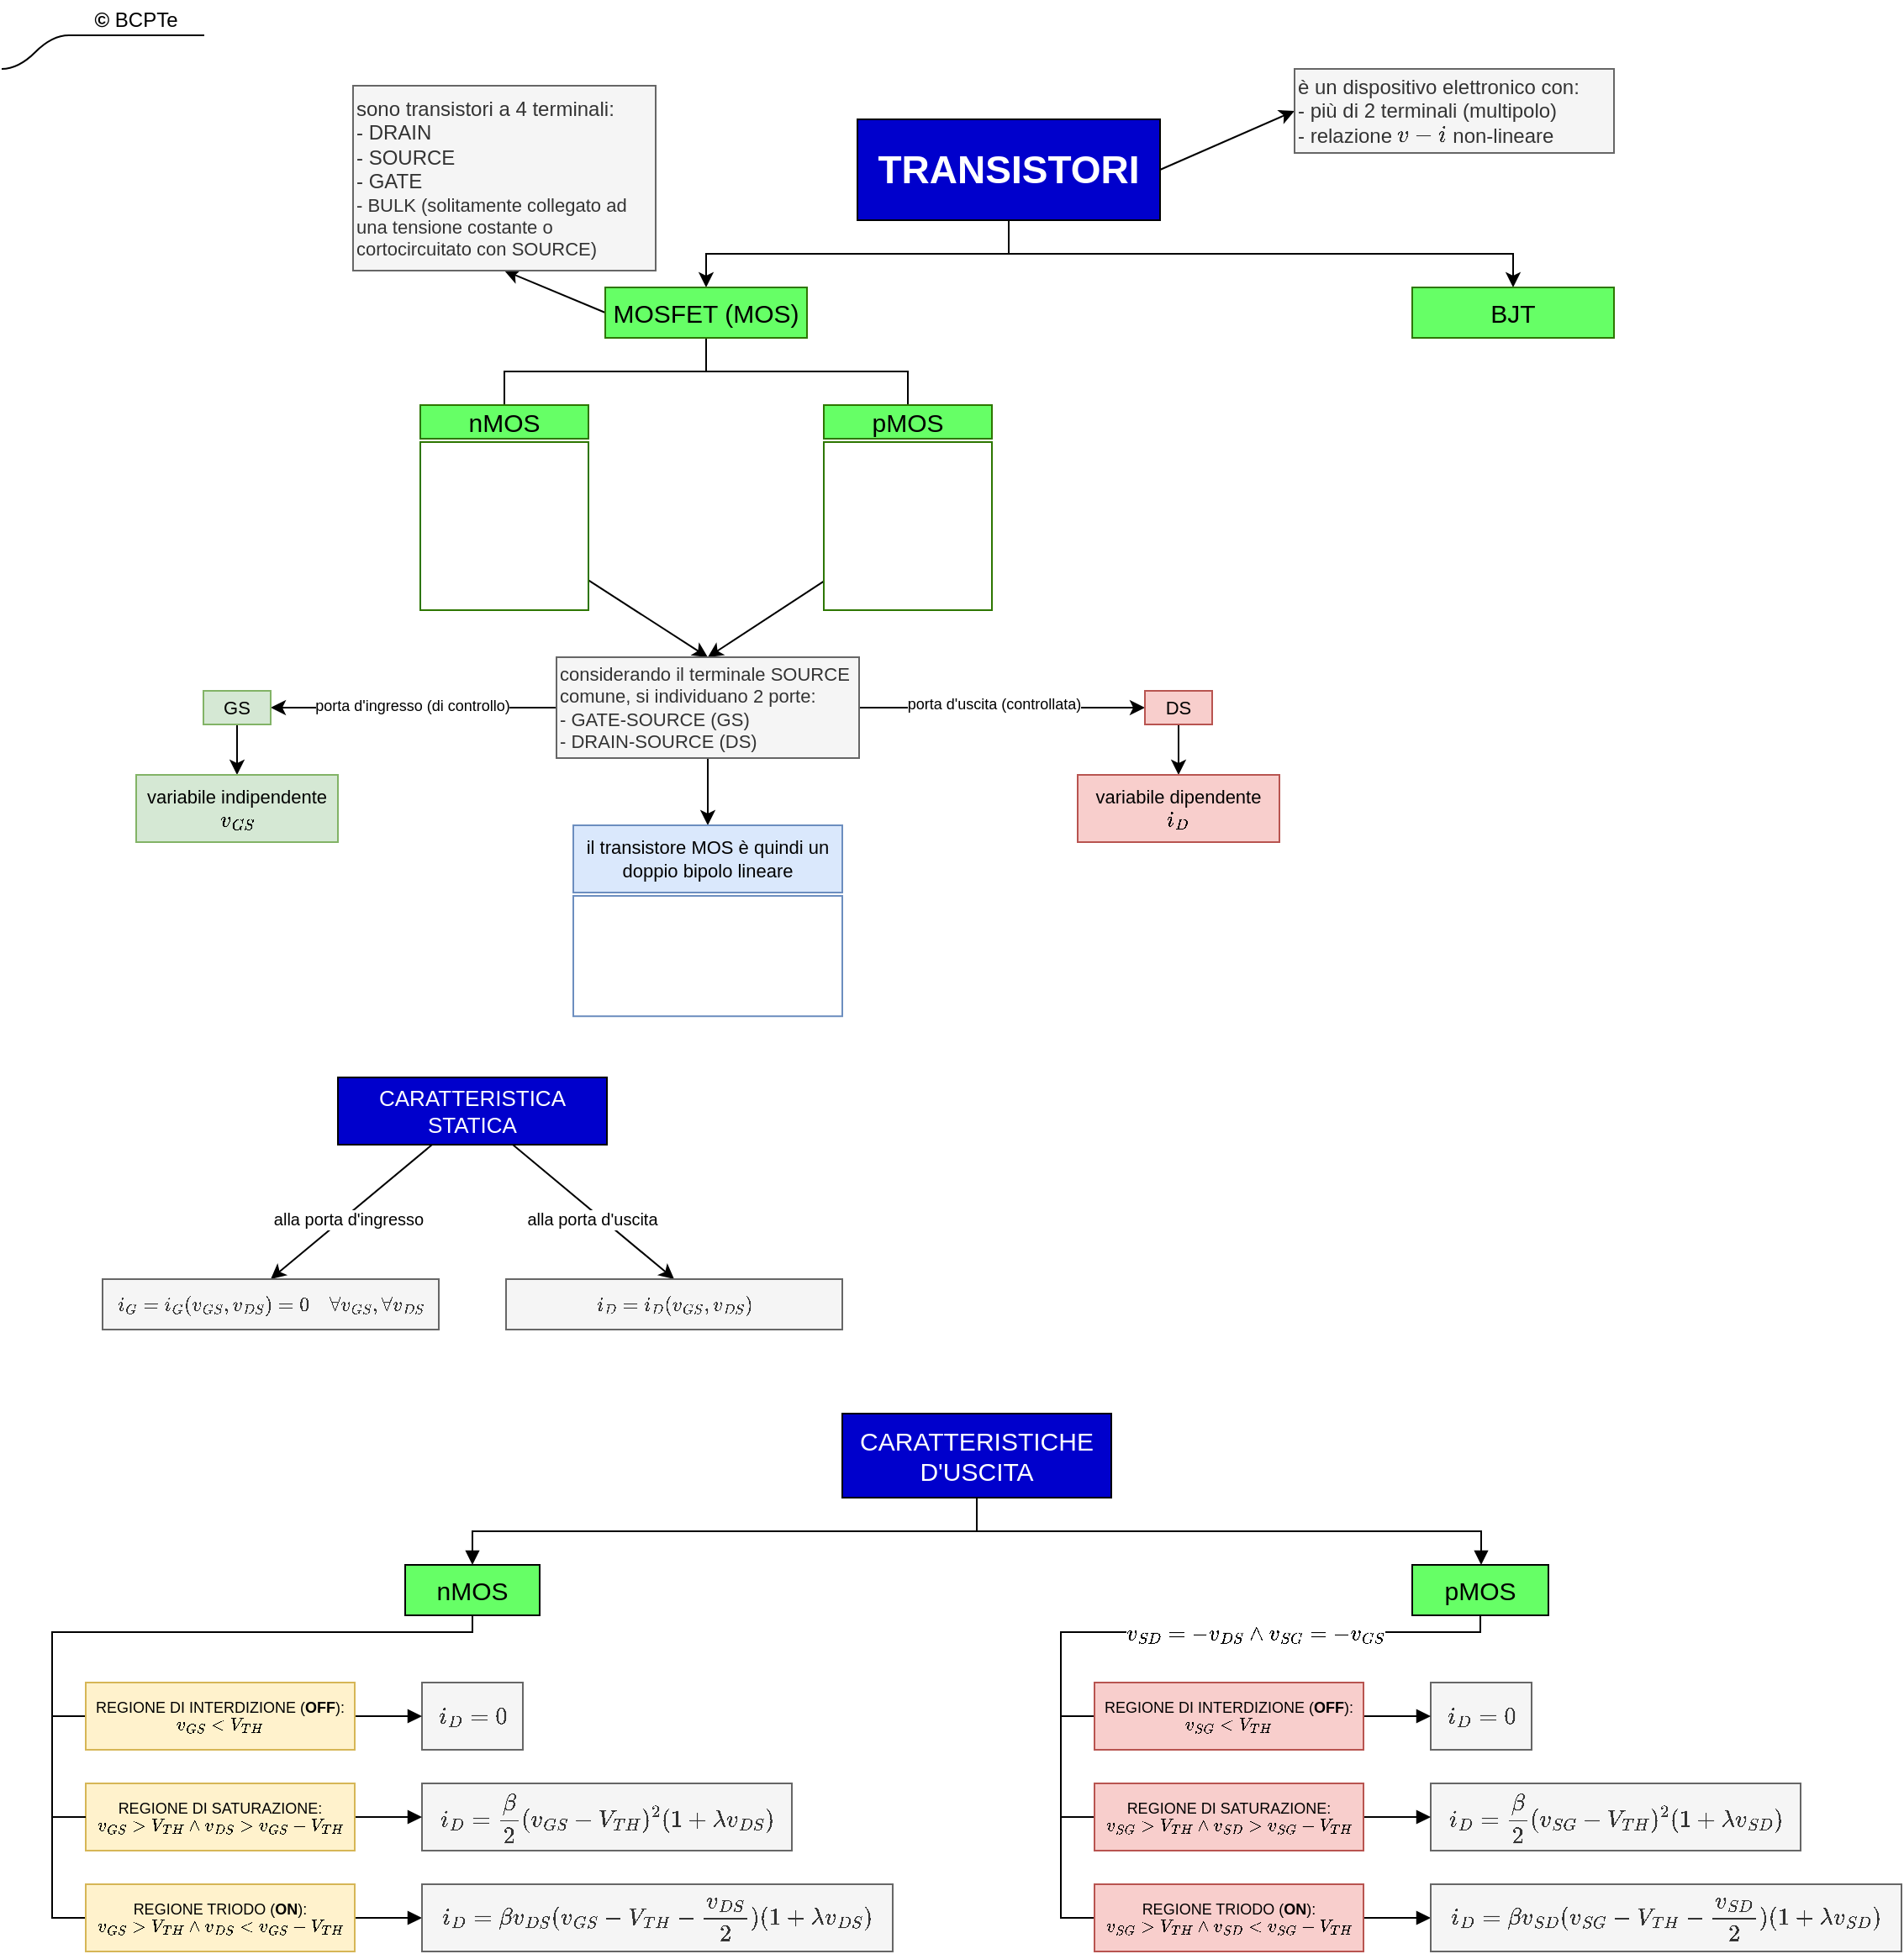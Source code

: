 <mxfile version="19.0.0" type="github">
  <diagram id="slHnJ4RoC0adQhZjdGyo" name="Pagina-1">
    <mxGraphModel dx="2816" dy="1612" grid="1" gridSize="10" guides="1" tooltips="1" connect="1" arrows="1" fold="1" page="1" pageScale="1" pageWidth="1169" pageHeight="827" math="1" shadow="0">
      <root>
        <mxCell id="0" />
        <mxCell id="1" parent="0" />
        <mxCell id="GKCKslpy26udIbWONHnp-8" style="rounded=0;orthogonalLoop=1;jettySize=auto;html=1;entryX=0;entryY=0.5;entryDx=0;entryDy=0;fontSize=23;fontColor=#FFFFFF;exitX=1;exitY=0.5;exitDx=0;exitDy=0;" parent="1" source="GKCKslpy26udIbWONHnp-1" target="GKCKslpy26udIbWONHnp-6" edge="1">
          <mxGeometry relative="1" as="geometry" />
        </mxCell>
        <mxCell id="GKCKslpy26udIbWONHnp-12" style="edgeStyle=orthogonalEdgeStyle;rounded=0;orthogonalLoop=1;jettySize=auto;html=1;entryX=0.5;entryY=0;entryDx=0;entryDy=0;fontSize=15;fontColor=#000000;" parent="1" source="GKCKslpy26udIbWONHnp-1" target="GKCKslpy26udIbWONHnp-9" edge="1">
          <mxGeometry relative="1" as="geometry">
            <Array as="points">
              <mxPoint x="599" y="150" />
              <mxPoint x="419" y="150" />
            </Array>
          </mxGeometry>
        </mxCell>
        <mxCell id="GKCKslpy26udIbWONHnp-13" style="edgeStyle=orthogonalEdgeStyle;rounded=0;orthogonalLoop=1;jettySize=auto;html=1;entryX=0.5;entryY=0;entryDx=0;entryDy=0;fontSize=15;fontColor=#000000;" parent="1" source="GKCKslpy26udIbWONHnp-1" target="GKCKslpy26udIbWONHnp-10" edge="1">
          <mxGeometry relative="1" as="geometry">
            <Array as="points">
              <mxPoint x="599" y="150" />
              <mxPoint x="899" y="150" />
            </Array>
          </mxGeometry>
        </mxCell>
        <mxCell id="GKCKslpy26udIbWONHnp-1" value="&lt;b&gt;TRANSISTORI&lt;/b&gt;" style="whiteSpace=wrap;html=1;fontSize=23;fillColor=#0000CC;fontColor=#FFFFFF;" parent="1" vertex="1">
          <mxGeometry x="509" y="70" width="180" height="60" as="geometry" />
        </mxCell>
        <mxCell id="GKCKslpy26udIbWONHnp-4" value="&lt;b&gt;&lt;span class=&quot;mw-redirect&quot;&gt;©&lt;/span&gt;&lt;/b&gt; BCPTe" style="whiteSpace=wrap;html=1;shape=partialRectangle;top=0;left=0;bottom=1;right=0;points=[[0,1],[1,1]];fillColor=none;align=center;verticalAlign=bottom;routingCenterY=0.5;snapToPoint=1;recursiveResize=0;autosize=1;treeFolding=1;treeMoving=1;newEdgeStyle={&quot;edgeStyle&quot;:&quot;entityRelationEdgeStyle&quot;,&quot;startArrow&quot;:&quot;none&quot;,&quot;endArrow&quot;:&quot;none&quot;,&quot;segment&quot;:10,&quot;curved&quot;:1};" parent="1" vertex="1">
          <mxGeometry x="40" width="80" height="20" as="geometry" />
        </mxCell>
        <mxCell id="GKCKslpy26udIbWONHnp-5" value="" style="edgeStyle=entityRelationEdgeStyle;startArrow=none;endArrow=none;segment=10;curved=1;rounded=0;" parent="1" target="GKCKslpy26udIbWONHnp-4" edge="1">
          <mxGeometry relative="1" as="geometry">
            <mxPoint y="40" as="sourcePoint" />
          </mxGeometry>
        </mxCell>
        <mxCell id="GKCKslpy26udIbWONHnp-6" value="&lt;div style=&quot;&quot; align=&quot;left&quot;&gt;&lt;font style=&quot;font-size: 12px;&quot;&gt;è un dispositivo elettronico con:&lt;br&gt;&lt;/font&gt;&lt;/div&gt;&lt;font style=&quot;font-size: 12px;&quot;&gt;- più di 2 terminali (multipolo)&lt;br&gt;- relazione \(v-i\) non-lineare&lt;/font&gt;" style="whiteSpace=wrap;html=1;strokeColor=#666666;fillColor=#f5f5f5;align=left;fontColor=#333333;" parent="1" vertex="1">
          <mxGeometry x="769" y="40" width="190" height="50" as="geometry" />
        </mxCell>
        <mxCell id="GKCKslpy26udIbWONHnp-16" style="edgeStyle=orthogonalEdgeStyle;rounded=0;orthogonalLoop=1;jettySize=auto;html=1;entryX=0.5;entryY=0;entryDx=0;entryDy=0;fontSize=15;fontColor=#000000;endArrow=none;endFill=0;" parent="1" source="GKCKslpy26udIbWONHnp-9" target="GKCKslpy26udIbWONHnp-14" edge="1">
          <mxGeometry relative="1" as="geometry">
            <Array as="points">
              <mxPoint x="419" y="220" />
              <mxPoint x="299" y="220" />
            </Array>
          </mxGeometry>
        </mxCell>
        <mxCell id="GKCKslpy26udIbWONHnp-17" style="edgeStyle=orthogonalEdgeStyle;rounded=0;orthogonalLoop=1;jettySize=auto;html=1;entryX=0.5;entryY=0;entryDx=0;entryDy=0;fontSize=15;fontColor=#000000;endArrow=none;endFill=0;" parent="1" source="GKCKslpy26udIbWONHnp-9" target="GKCKslpy26udIbWONHnp-15" edge="1">
          <mxGeometry relative="1" as="geometry">
            <Array as="points">
              <mxPoint x="419" y="220" />
              <mxPoint x="539" y="220" />
            </Array>
          </mxGeometry>
        </mxCell>
        <mxCell id="Byet9GKhUcZKY6ZSXrdh-2" style="rounded=0;orthogonalLoop=1;jettySize=auto;html=1;entryX=0.5;entryY=1;entryDx=0;entryDy=0;exitX=0;exitY=0.5;exitDx=0;exitDy=0;" parent="1" source="GKCKslpy26udIbWONHnp-9" target="Byet9GKhUcZKY6ZSXrdh-1" edge="1">
          <mxGeometry relative="1" as="geometry" />
        </mxCell>
        <mxCell id="GKCKslpy26udIbWONHnp-9" value="&lt;font style=&quot;font-size: 15px;&quot;&gt;MOSFET (MOS)&lt;br style=&quot;font-size: 15px;&quot;&gt;&lt;/font&gt;" style="whiteSpace=wrap;html=1;fontSize=15;fontColor=#000000;fillColor=#66FF66;strokeColor=#2D7600;verticalAlign=middle;align=center;" parent="1" vertex="1">
          <mxGeometry x="359" y="170" width="120" height="30" as="geometry" />
        </mxCell>
        <mxCell id="GKCKslpy26udIbWONHnp-10" value="BJT" style="whiteSpace=wrap;html=1;fontSize=15;fontColor=#000000;fillColor=#66FF66;strokeColor=#2D7600;" parent="1" vertex="1">
          <mxGeometry x="839" y="170" width="120" height="30" as="geometry" />
        </mxCell>
        <mxCell id="GKCKslpy26udIbWONHnp-14" value="nMOS" style="whiteSpace=wrap;html=1;fontSize=15;fontColor=#000000;strokeColor=#2D7600;fillColor=#66FF66;" parent="1" vertex="1">
          <mxGeometry x="249" y="240" width="100" height="20" as="geometry" />
        </mxCell>
        <mxCell id="GKCKslpy26udIbWONHnp-15" value="&lt;div&gt;pMOS&lt;/div&gt;" style="whiteSpace=wrap;html=1;fontSize=15;fontColor=#000000;strokeColor=#2D7600;fillColor=#66FF66;" parent="1" vertex="1">
          <mxGeometry x="489" y="240" width="100" height="20" as="geometry" />
        </mxCell>
        <mxCell id="Byet9GKhUcZKY6ZSXrdh-12" style="edgeStyle=none;rounded=0;orthogonalLoop=1;jettySize=auto;html=1;fontSize=11;entryX=0.5;entryY=0;entryDx=0;entryDy=0;" parent="1" source="xVxi0OHTIi938xalqr-v-1" target="Byet9GKhUcZKY6ZSXrdh-6" edge="1">
          <mxGeometry relative="1" as="geometry">
            <mxPoint x="420" y="430" as="targetPoint" />
          </mxGeometry>
        </mxCell>
        <mxCell id="xVxi0OHTIi938xalqr-v-1" value="" style="shape=image;verticalLabelPosition=bottom;labelBackgroundColor=default;verticalAlign=middle;aspect=fixed;imageAspect=0;image=https://raw.githubusercontent.com/BCPTe/SETM/main/images/05/pmos_simbolo.png;imageBorder=#2D7600;perimeterSpacing=0;" parent="1" vertex="1">
          <mxGeometry x="489" y="262" width="100" height="100" as="geometry" />
        </mxCell>
        <mxCell id="Byet9GKhUcZKY6ZSXrdh-11" style="edgeStyle=none;rounded=0;orthogonalLoop=1;jettySize=auto;html=1;entryX=0.5;entryY=0;entryDx=0;entryDy=0;fontSize=11;" parent="1" source="DFONRw64RP-OTkSRBfMr-1" target="Byet9GKhUcZKY6ZSXrdh-6" edge="1">
          <mxGeometry relative="1" as="geometry" />
        </mxCell>
        <mxCell id="DFONRw64RP-OTkSRBfMr-1" value="" style="shape=image;verticalLabelPosition=bottom;labelBackgroundColor=default;verticalAlign=top;aspect=fixed;imageAspect=0;image=https://raw.githubusercontent.com/BCPTe/SETM/main/images/05/nmos_simbolo.png;imageBorder=#2D7600;" parent="1" vertex="1">
          <mxGeometry x="249" y="262" width="100" height="100" as="geometry" />
        </mxCell>
        <mxCell id="Byet9GKhUcZKY6ZSXrdh-1" value="&lt;div&gt;sono transistori a 4 terminali:&lt;/div&gt;&lt;div&gt;- DRAIN&lt;/div&gt;&lt;div&gt;- SOURCE&lt;/div&gt;&lt;div&gt;- GATE&lt;/div&gt;&lt;div style=&quot;font-size: 11px;&quot;&gt;- BULK &lt;font style=&quot;font-size: 11px;&quot;&gt;(solitamente collegato ad una tensione costante o cortocircuitato con SOURCE)&lt;/font&gt;&lt;br&gt;&lt;/div&gt;" style="whiteSpace=wrap;html=1;align=left;fillColor=#f5f5f5;fontColor=#333333;strokeColor=#666666;" parent="1" vertex="1">
          <mxGeometry x="209" y="50" width="180" height="110" as="geometry" />
        </mxCell>
        <mxCell id="Byet9GKhUcZKY6ZSXrdh-14" value="" style="edgeStyle=none;rounded=0;orthogonalLoop=1;jettySize=auto;html=1;fontSize=11;" parent="1" source="Byet9GKhUcZKY6ZSXrdh-6" target="Byet9GKhUcZKY6ZSXrdh-13" edge="1">
          <mxGeometry relative="1" as="geometry" />
        </mxCell>
        <mxCell id="Byet9GKhUcZKY6ZSXrdh-17" value="" style="edgeStyle=none;rounded=0;orthogonalLoop=1;jettySize=auto;html=1;fontSize=11;" parent="1" source="Byet9GKhUcZKY6ZSXrdh-6" target="Byet9GKhUcZKY6ZSXrdh-16" edge="1">
          <mxGeometry relative="1" as="geometry" />
        </mxCell>
        <mxCell id="Byet9GKhUcZKY6ZSXrdh-18" value="&lt;font style=&quot;font-size: 9px;&quot;&gt;porta d&#39;ingresso (di controllo)&lt;br&gt;&lt;/font&gt;" style="edgeLabel;html=1;align=center;verticalAlign=middle;resizable=0;points=[];fontSize=10;" parent="Byet9GKhUcZKY6ZSXrdh-17" vertex="1" connectable="0">
          <mxGeometry x="0.238" y="-1" relative="1" as="geometry">
            <mxPoint x="19" y="-1" as="offset" />
          </mxGeometry>
        </mxCell>
        <mxCell id="Byet9GKhUcZKY6ZSXrdh-22" value="" style="edgeStyle=none;rounded=0;orthogonalLoop=1;jettySize=auto;html=1;fontSize=9;" parent="1" source="Byet9GKhUcZKY6ZSXrdh-6" target="Byet9GKhUcZKY6ZSXrdh-21" edge="1">
          <mxGeometry relative="1" as="geometry" />
        </mxCell>
        <mxCell id="Byet9GKhUcZKY6ZSXrdh-23" value="porta d&#39;uscita (controllata)" style="edgeLabel;html=1;align=center;verticalAlign=middle;resizable=0;points=[];fontSize=9;" parent="Byet9GKhUcZKY6ZSXrdh-22" vertex="1" connectable="0">
          <mxGeometry x="-0.531" y="-2" relative="1" as="geometry">
            <mxPoint x="40" y="-4" as="offset" />
          </mxGeometry>
        </mxCell>
        <mxCell id="Byet9GKhUcZKY6ZSXrdh-6" value="&lt;div align=&quot;left&quot;&gt;considerando il terminale SOURCE comune, si individuano 2 porte:&lt;/div&gt;&lt;div align=&quot;left&quot;&gt;- GATE-SOURCE (GS)&lt;/div&gt;&lt;div align=&quot;left&quot;&gt;- DRAIN-SOURCE (DS)&lt;br&gt;&lt;/div&gt;" style="whiteSpace=wrap;html=1;fontSize=11;align=left;fillColor=#f5f5f5;fontColor=#333333;strokeColor=#666666;" parent="1" vertex="1">
          <mxGeometry x="330" y="390" width="180" height="60" as="geometry" />
        </mxCell>
        <mxCell id="Byet9GKhUcZKY6ZSXrdh-13" value="&lt;div align=&quot;center&quot;&gt;il transistore MOS è quindi un doppio bipolo lineare&lt;/div&gt;" style="whiteSpace=wrap;html=1;fontSize=11;align=center;fillColor=#dae8fc;strokeColor=#6c8ebf;" parent="1" vertex="1">
          <mxGeometry x="340" y="490" width="160" height="40" as="geometry" />
        </mxCell>
        <mxCell id="Byet9GKhUcZKY6ZSXrdh-15" value="" style="shape=image;verticalLabelPosition=bottom;labelBackgroundColor=default;verticalAlign=top;aspect=fixed;imageAspect=0;image=https://raw.githubusercontent.com/BCPTe/SETM/main/images/05/mos_doppiobipolo.png;imageBorder=#6C8EBF;" parent="1" vertex="1">
          <mxGeometry x="340" y="532" width="160" height="71.6" as="geometry" />
        </mxCell>
        <mxCell id="Byet9GKhUcZKY6ZSXrdh-25" value="" style="edgeStyle=none;rounded=0;orthogonalLoop=1;jettySize=auto;html=1;fontSize=9;" parent="1" source="Byet9GKhUcZKY6ZSXrdh-16" target="Byet9GKhUcZKY6ZSXrdh-24" edge="1">
          <mxGeometry relative="1" as="geometry" />
        </mxCell>
        <mxCell id="Byet9GKhUcZKY6ZSXrdh-16" value="&lt;div align=&quot;center&quot;&gt;GS&lt;/div&gt;" style="whiteSpace=wrap;html=1;fontSize=11;align=center;fillColor=#d5e8d4;strokeColor=#82b366;" parent="1" vertex="1">
          <mxGeometry x="120" y="410" width="40" height="20" as="geometry" />
        </mxCell>
        <mxCell id="Byet9GKhUcZKY6ZSXrdh-27" value="" style="edgeStyle=none;rounded=0;orthogonalLoop=1;jettySize=auto;html=1;fontSize=9;" parent="1" source="Byet9GKhUcZKY6ZSXrdh-21" target="Byet9GKhUcZKY6ZSXrdh-26" edge="1">
          <mxGeometry relative="1" as="geometry" />
        </mxCell>
        <mxCell id="Byet9GKhUcZKY6ZSXrdh-21" value="&lt;div align=&quot;center&quot;&gt;DS&lt;/div&gt;" style="whiteSpace=wrap;html=1;fontSize=11;align=center;fillColor=#f8cecc;strokeColor=#b85450;" parent="1" vertex="1">
          <mxGeometry x="680" y="410" width="40" height="20" as="geometry" />
        </mxCell>
        <mxCell id="Byet9GKhUcZKY6ZSXrdh-24" value="&lt;div&gt;variabile indipendente&lt;/div&gt;&lt;div&gt;\(v_{GS}\)&lt;br&gt;&lt;/div&gt;" style="whiteSpace=wrap;html=1;fontSize=11;fillColor=#d5e8d4;strokeColor=#82b366;" parent="1" vertex="1">
          <mxGeometry x="80" y="460" width="120" height="40" as="geometry" />
        </mxCell>
        <mxCell id="Byet9GKhUcZKY6ZSXrdh-26" value="&lt;div&gt;variabile dipendente&lt;/div&gt;&lt;div&gt;\(i_D\)&lt;br&gt;&lt;/div&gt;" style="whiteSpace=wrap;html=1;fontSize=11;fillColor=#f8cecc;strokeColor=#b85450;" parent="1" vertex="1">
          <mxGeometry x="640" y="460" width="120" height="40" as="geometry" />
        </mxCell>
        <mxCell id="Byet9GKhUcZKY6ZSXrdh-38" style="edgeStyle=none;rounded=0;orthogonalLoop=1;jettySize=auto;html=1;entryX=0.5;entryY=0;entryDx=0;entryDy=0;fontSize=10;" parent="1" source="Byet9GKhUcZKY6ZSXrdh-33" target="Byet9GKhUcZKY6ZSXrdh-36" edge="1">
          <mxGeometry relative="1" as="geometry" />
        </mxCell>
        <mxCell id="Byet9GKhUcZKY6ZSXrdh-39" value="alla porta d&#39;ingresso" style="edgeLabel;html=1;align=center;verticalAlign=middle;resizable=0;points=[];fontSize=10;" parent="Byet9GKhUcZKY6ZSXrdh-38" vertex="1" connectable="0">
          <mxGeometry x="0.23" y="2" relative="1" as="geometry">
            <mxPoint x="8" y="-7" as="offset" />
          </mxGeometry>
        </mxCell>
        <mxCell id="Byet9GKhUcZKY6ZSXrdh-42" style="edgeStyle=none;rounded=0;orthogonalLoop=1;jettySize=auto;html=1;entryX=0.5;entryY=0;entryDx=0;entryDy=0;fontSize=10;" parent="1" source="Byet9GKhUcZKY6ZSXrdh-33" target="Byet9GKhUcZKY6ZSXrdh-37" edge="1">
          <mxGeometry relative="1" as="geometry" />
        </mxCell>
        <mxCell id="Byet9GKhUcZKY6ZSXrdh-43" value="alla porta d&#39;uscita" style="edgeLabel;html=1;align=center;verticalAlign=middle;resizable=0;points=[];fontSize=10;" parent="Byet9GKhUcZKY6ZSXrdh-42" vertex="1" connectable="0">
          <mxGeometry x="-0.073" y="-1" relative="1" as="geometry">
            <mxPoint x="3" y="6" as="offset" />
          </mxGeometry>
        </mxCell>
        <mxCell id="Byet9GKhUcZKY6ZSXrdh-33" value="&lt;div style=&quot;font-size: 13px;&quot;&gt;&lt;font style=&quot;font-size: 13px;&quot;&gt;CARATTERISTICA STATICA&lt;br&gt;&lt;/font&gt;&lt;/div&gt;" style="whiteSpace=wrap;html=1;fontSize=23;fillColor=#0000CC;fontColor=#FFFFFF;" parent="1" vertex="1">
          <mxGeometry x="200" y="640" width="160" height="40" as="geometry" />
        </mxCell>
        <mxCell id="Byet9GKhUcZKY6ZSXrdh-36" value="$$i_G = i_G(v_{GS},v_{DS}) = 0 \quad \forall v_{GS}, \forall v_{DS}$$" style="text;whiteSpace=wrap;html=1;fontSize=10;verticalAlign=middle;align=center;labelBorderColor=none;strokeColor=#666666;strokeWidth=1;fillColor=#f5f5f5;fontColor=#333333;" parent="1" vertex="1">
          <mxGeometry x="60" y="760" width="200" height="30" as="geometry" />
        </mxCell>
        <mxCell id="Byet9GKhUcZKY6ZSXrdh-37" value="$$i_D = i_D(v_{GS},v_{DS})$$" style="text;whiteSpace=wrap;html=1;fontSize=10;verticalAlign=middle;align=center;labelBorderColor=none;strokeColor=#666666;strokeWidth=1;fillColor=#f5f5f5;fontColor=#333333;" parent="1" vertex="1">
          <mxGeometry x="300" y="760" width="200" height="30" as="geometry" />
        </mxCell>
        <mxCell id="X2BhTEOmSYzgq8DDmFFD-45" style="edgeStyle=orthogonalEdgeStyle;rounded=0;orthogonalLoop=1;jettySize=auto;html=1;entryX=0;entryY=0.5;entryDx=0;entryDy=0;fontSize=12;fontColor=#000000;endArrow=none;endFill=0;" edge="1" parent="1" source="X2BhTEOmSYzgq8DDmFFD-2" target="X2BhTEOmSYzgq8DDmFFD-13">
          <mxGeometry relative="1" as="geometry">
            <Array as="points">
              <mxPoint x="280" y="970" />
              <mxPoint x="30" y="970" />
              <mxPoint x="30" y="1140" />
            </Array>
          </mxGeometry>
        </mxCell>
        <mxCell id="X2BhTEOmSYzgq8DDmFFD-52" style="edgeStyle=orthogonalEdgeStyle;rounded=0;orthogonalLoop=1;jettySize=auto;html=1;entryX=0;entryY=0.5;entryDx=0;entryDy=0;fontSize=12;fontColor=#000000;endArrow=none;endFill=0;" edge="1" parent="1" source="X2BhTEOmSYzgq8DDmFFD-2" target="X2BhTEOmSYzgq8DDmFFD-12">
          <mxGeometry relative="1" as="geometry">
            <Array as="points">
              <mxPoint x="280" y="970" />
              <mxPoint x="30" y="970" />
              <mxPoint x="30" y="1020" />
            </Array>
          </mxGeometry>
        </mxCell>
        <mxCell id="X2BhTEOmSYzgq8DDmFFD-2" value="nMOS" style="whiteSpace=wrap;html=1;fontSize=15;fillColor=#66FF66;fontColor=#000000;" vertex="1" parent="1">
          <mxGeometry x="240" y="930" width="80" height="30" as="geometry" />
        </mxCell>
        <mxCell id="X2BhTEOmSYzgq8DDmFFD-3" value="$$i_D = 0$$" style="whiteSpace=wrap;html=1;strokeColor=#666666;fillColor=#f5f5f5;fontColor=#333333;" vertex="1" parent="1">
          <mxGeometry x="250" y="1000" width="60" height="40" as="geometry" />
        </mxCell>
        <mxCell id="X2BhTEOmSYzgq8DDmFFD-5" value="$$i_D = \frac{\beta}{2}(v_{GS}-V_{TH})^2(1+\lambda v_{DS})$$" style="whiteSpace=wrap;html=1;strokeColor=#666666;fillColor=#f5f5f5;fontColor=#333333;" vertex="1" parent="1">
          <mxGeometry x="250" y="1060" width="220" height="40" as="geometry" />
        </mxCell>
        <mxCell id="X2BhTEOmSYzgq8DDmFFD-47" style="edgeStyle=orthogonalEdgeStyle;rounded=0;orthogonalLoop=1;jettySize=auto;html=1;fontSize=12;fontColor=#000000;endArrow=block;endFill=1;entryX=0;entryY=0.5;entryDx=0;entryDy=0;" edge="1" parent="1" source="X2BhTEOmSYzgq8DDmFFD-12" target="X2BhTEOmSYzgq8DDmFFD-3">
          <mxGeometry relative="1" as="geometry">
            <mxPoint x="240" y="1020" as="targetPoint" />
          </mxGeometry>
        </mxCell>
        <mxCell id="X2BhTEOmSYzgq8DDmFFD-12" value="&lt;div style=&quot;font-size: 9px;&quot;&gt;REGIONE DI INTERDIZIONE (&lt;b&gt;OFF&lt;/b&gt;):&lt;/div&gt;&lt;div style=&quot;font-size: 9px;&quot;&gt;\( v_{GS} &amp;lt; V_{TH} \)&lt;br style=&quot;font-size: 9px;&quot;&gt;&lt;/div&gt;" style="whiteSpace=wrap;html=1;fontSize=9;fillColor=#fff2cc;strokeColor=#d6b656;" vertex="1" parent="1">
          <mxGeometry x="50" y="1000" width="160" height="40" as="geometry" />
        </mxCell>
        <mxCell id="X2BhTEOmSYzgq8DDmFFD-49" style="edgeStyle=orthogonalEdgeStyle;rounded=0;orthogonalLoop=1;jettySize=auto;html=1;fontSize=12;fontColor=#000000;endArrow=block;endFill=1;entryX=0;entryY=0.5;entryDx=0;entryDy=0;" edge="1" parent="1" source="X2BhTEOmSYzgq8DDmFFD-13" target="X2BhTEOmSYzgq8DDmFFD-46">
          <mxGeometry relative="1" as="geometry">
            <mxPoint x="240" y="1140" as="targetPoint" />
          </mxGeometry>
        </mxCell>
        <mxCell id="X2BhTEOmSYzgq8DDmFFD-13" value="&lt;div style=&quot;font-size: 9px;&quot;&gt;REGIONE TRIODO (&lt;b&gt;ON&lt;/b&gt;):&lt;/div&gt;&lt;div style=&quot;font-size: 9px;&quot;&gt;\( v_{GS} &amp;gt; V_{TH} \wedge v_{DS} &amp;lt; v_{GS}-V_{TH} \)&lt;br style=&quot;font-size: 9px;&quot;&gt;&lt;/div&gt;" style="whiteSpace=wrap;html=1;fontSize=9;fillColor=#fff2cc;strokeColor=#d6b656;" vertex="1" parent="1">
          <mxGeometry x="50" y="1120" width="160" height="40" as="geometry" />
        </mxCell>
        <mxCell id="X2BhTEOmSYzgq8DDmFFD-48" style="edgeStyle=orthogonalEdgeStyle;rounded=0;orthogonalLoop=1;jettySize=auto;html=1;fontSize=12;fontColor=#000000;endArrow=block;endFill=1;entryX=0;entryY=0.5;entryDx=0;entryDy=0;" edge="1" parent="1" source="X2BhTEOmSYzgq8DDmFFD-14" target="X2BhTEOmSYzgq8DDmFFD-5">
          <mxGeometry relative="1" as="geometry">
            <mxPoint x="240" y="1080" as="targetPoint" />
          </mxGeometry>
        </mxCell>
        <mxCell id="X2BhTEOmSYzgq8DDmFFD-14" value="&lt;div style=&quot;font-size: 9px;&quot;&gt;REGIONE DI SATURAZIONE:&lt;/div&gt;&lt;div style=&quot;font-size: 9px;&quot;&gt;\( v_{GS} &amp;gt; V_{TH} \wedge v_{DS} &amp;gt; v_{GS}-V_{TH} \)&lt;/div&gt;" style="whiteSpace=wrap;html=1;fontSize=9;fillColor=#fff2cc;strokeColor=#d6b656;" vertex="1" parent="1">
          <mxGeometry x="50" y="1060" width="160" height="40" as="geometry" />
        </mxCell>
        <mxCell id="X2BhTEOmSYzgq8DDmFFD-41" style="edgeStyle=orthogonalEdgeStyle;rounded=0;orthogonalLoop=1;jettySize=auto;html=1;entryX=0.5;entryY=0;entryDx=0;entryDy=0;fontSize=9;fontColor=#000000;endArrow=block;endFill=1;" edge="1" parent="1" source="X2BhTEOmSYzgq8DDmFFD-20" target="X2BhTEOmSYzgq8DDmFFD-2">
          <mxGeometry relative="1" as="geometry">
            <Array as="points">
              <mxPoint x="580" y="910" />
              <mxPoint x="280" y="910" />
            </Array>
          </mxGeometry>
        </mxCell>
        <mxCell id="X2BhTEOmSYzgq8DDmFFD-42" style="edgeStyle=orthogonalEdgeStyle;rounded=0;orthogonalLoop=1;jettySize=auto;html=1;entryX=0.5;entryY=0;entryDx=0;entryDy=0;fontSize=9;fontColor=#000000;endArrow=block;endFill=1;" edge="1" parent="1" source="X2BhTEOmSYzgq8DDmFFD-20" target="X2BhTEOmSYzgq8DDmFFD-34">
          <mxGeometry relative="1" as="geometry">
            <Array as="points">
              <mxPoint x="580" y="910" />
              <mxPoint x="880" y="910" />
              <mxPoint x="880" y="930" />
            </Array>
          </mxGeometry>
        </mxCell>
        <mxCell id="X2BhTEOmSYzgq8DDmFFD-20" value="&lt;div style=&quot;font-size: 15px;&quot;&gt;&lt;font style=&quot;font-size: 15px;&quot;&gt;CARATTERISTICHE D&#39;USCITA&lt;br style=&quot;font-size: 15px;&quot;&gt;&lt;/font&gt;&lt;/div&gt;" style="whiteSpace=wrap;html=1;fontSize=15;fillColor=#0000CC;fontColor=#FFFFFF;" vertex="1" parent="1">
          <mxGeometry x="500" y="840" width="160" height="50" as="geometry" />
        </mxCell>
        <mxCell id="X2BhTEOmSYzgq8DDmFFD-64" style="edgeStyle=orthogonalEdgeStyle;rounded=0;orthogonalLoop=1;jettySize=auto;html=1;entryX=0;entryY=0.5;entryDx=0;entryDy=0;fontSize=12;fontColor=#000000;endArrow=none;endFill=0;" edge="1" parent="1" source="X2BhTEOmSYzgq8DDmFFD-34" target="X2BhTEOmSYzgq8DDmFFD-58">
          <mxGeometry relative="1" as="geometry">
            <Array as="points">
              <mxPoint x="880" y="970" />
              <mxPoint x="630" y="970" />
              <mxPoint x="630" y="1020" />
            </Array>
          </mxGeometry>
        </mxCell>
        <mxCell id="X2BhTEOmSYzgq8DDmFFD-65" style="edgeStyle=orthogonalEdgeStyle;rounded=0;orthogonalLoop=1;jettySize=auto;html=1;entryX=0;entryY=0.5;entryDx=0;entryDy=0;fontSize=12;fontColor=#000000;endArrow=none;endFill=0;" edge="1" parent="1" source="X2BhTEOmSYzgq8DDmFFD-34" target="X2BhTEOmSYzgq8DDmFFD-62">
          <mxGeometry relative="1" as="geometry">
            <Array as="points">
              <mxPoint x="880" y="970" />
              <mxPoint x="630" y="970" />
              <mxPoint x="630" y="1080" />
            </Array>
          </mxGeometry>
        </mxCell>
        <mxCell id="X2BhTEOmSYzgq8DDmFFD-66" style="edgeStyle=orthogonalEdgeStyle;rounded=0;orthogonalLoop=1;jettySize=auto;html=1;entryX=0;entryY=0.5;entryDx=0;entryDy=0;fontSize=12;fontColor=#000000;endArrow=none;endFill=0;" edge="1" parent="1">
          <mxGeometry relative="1" as="geometry">
            <mxPoint x="879.52" y="960" as="sourcePoint" />
            <mxPoint x="650" y="1140" as="targetPoint" />
            <Array as="points">
              <mxPoint x="880" y="970" />
              <mxPoint x="630" y="970" />
              <mxPoint x="630" y="1140" />
            </Array>
          </mxGeometry>
        </mxCell>
        <mxCell id="X2BhTEOmSYzgq8DDmFFD-68" value="$$v_{SD} = -v_{DS} \wedge v_{SG} = -v_{GS}$$" style="edgeLabel;html=1;align=center;verticalAlign=middle;resizable=0;points=[];fontSize=11;fontColor=#000000;labelBackgroundColor=default;spacing=2;spacingLeft=0;labelBorderColor=none;" vertex="1" connectable="0" parent="X2BhTEOmSYzgq8DDmFFD-66">
          <mxGeometry x="-0.201" y="1" relative="1" as="geometry">
            <mxPoint x="35" as="offset" />
          </mxGeometry>
        </mxCell>
        <mxCell id="X2BhTEOmSYzgq8DDmFFD-34" value="pMOS" style="whiteSpace=wrap;html=1;fontSize=15;fillColor=#66FF66;fontColor=#000000;" vertex="1" parent="1">
          <mxGeometry x="839" y="930" width="81" height="30" as="geometry" />
        </mxCell>
        <mxCell id="X2BhTEOmSYzgq8DDmFFD-46" value="$$i_D = \beta v_{DS}(v_{GS}-V_{TH}-\frac{v_{DS}}{2}) (1+\lambda v_{DS})$$" style="text;whiteSpace=wrap;html=1;fontSize=12;fontColor=#333333;verticalAlign=middle;align=center;fillColor=#f5f5f5;strokeColor=#666666;" vertex="1" parent="1">
          <mxGeometry x="250" y="1120" width="280" height="40" as="geometry" />
        </mxCell>
        <mxCell id="X2BhTEOmSYzgq8DDmFFD-51" style="edgeStyle=orthogonalEdgeStyle;rounded=0;orthogonalLoop=1;jettySize=auto;html=1;entryX=0;entryY=0.5;entryDx=0;entryDy=0;fontSize=12;fontColor=#000000;endArrow=none;endFill=0;" edge="1" parent="1" target="X2BhTEOmSYzgq8DDmFFD-14">
          <mxGeometry relative="1" as="geometry">
            <mxPoint x="289.742" y="959.99" as="sourcePoint" />
            <mxPoint x="30.23" y="1079.99" as="targetPoint" />
            <Array as="points">
              <mxPoint x="280" y="960" />
              <mxPoint x="280" y="970" />
              <mxPoint x="30" y="970" />
              <mxPoint x="30" y="1080" />
            </Array>
          </mxGeometry>
        </mxCell>
        <mxCell id="X2BhTEOmSYzgq8DDmFFD-55" value="$$i_D = 0$$" style="whiteSpace=wrap;html=1;strokeColor=#666666;fillColor=#f5f5f5;fontColor=#333333;" vertex="1" parent="1">
          <mxGeometry x="850" y="1000" width="60" height="40" as="geometry" />
        </mxCell>
        <mxCell id="X2BhTEOmSYzgq8DDmFFD-56" value="$$i_D = \frac{\beta}{2}(v_{SG}-V_{TH})^2(1+\lambda v_{SD})$$" style="whiteSpace=wrap;html=1;strokeColor=#666666;fillColor=#f5f5f5;fontColor=#333333;" vertex="1" parent="1">
          <mxGeometry x="850" y="1060" width="220" height="40" as="geometry" />
        </mxCell>
        <mxCell id="X2BhTEOmSYzgq8DDmFFD-57" style="edgeStyle=orthogonalEdgeStyle;rounded=0;orthogonalLoop=1;jettySize=auto;html=1;fontSize=12;fontColor=#000000;endArrow=block;endFill=1;entryX=0;entryY=0.5;entryDx=0;entryDy=0;" edge="1" source="X2BhTEOmSYzgq8DDmFFD-58" target="X2BhTEOmSYzgq8DDmFFD-55" parent="1">
          <mxGeometry relative="1" as="geometry">
            <mxPoint x="840" y="1020" as="targetPoint" />
          </mxGeometry>
        </mxCell>
        <mxCell id="X2BhTEOmSYzgq8DDmFFD-58" value="&lt;div style=&quot;font-size: 9px;&quot;&gt;REGIONE DI INTERDIZIONE (&lt;b&gt;OFF&lt;/b&gt;):&lt;/div&gt;&lt;div style=&quot;font-size: 9px;&quot;&gt;\( v_{SG} &amp;lt; V_{TH} \)&lt;br style=&quot;font-size: 9px;&quot;&gt;&lt;/div&gt;" style="whiteSpace=wrap;html=1;fontSize=9;fillColor=#f8cecc;strokeColor=#b85450;" vertex="1" parent="1">
          <mxGeometry x="650" y="1000" width="160" height="40" as="geometry" />
        </mxCell>
        <mxCell id="X2BhTEOmSYzgq8DDmFFD-59" style="edgeStyle=orthogonalEdgeStyle;rounded=0;orthogonalLoop=1;jettySize=auto;html=1;fontSize=12;fontColor=#000000;endArrow=block;endFill=1;entryX=0;entryY=0.5;entryDx=0;entryDy=0;" edge="1" source="X2BhTEOmSYzgq8DDmFFD-60" parent="1">
          <mxGeometry relative="1" as="geometry">
            <mxPoint x="850" y="1140" as="targetPoint" />
          </mxGeometry>
        </mxCell>
        <mxCell id="X2BhTEOmSYzgq8DDmFFD-60" value="&lt;div style=&quot;font-size: 9px;&quot;&gt;REGIONE TRIODO (&lt;b&gt;ON&lt;/b&gt;):&lt;/div&gt;&lt;div style=&quot;font-size: 9px;&quot;&gt;\( v_{SG} &amp;gt; V_{TH} \wedge v_{SD} &amp;lt; v_{SG}-V_{TH} \)&lt;br style=&quot;font-size: 9px;&quot;&gt;&lt;/div&gt;" style="whiteSpace=wrap;html=1;fontSize=9;fillColor=#f8cecc;strokeColor=#b85450;" vertex="1" parent="1">
          <mxGeometry x="650" y="1120" width="160" height="40" as="geometry" />
        </mxCell>
        <mxCell id="X2BhTEOmSYzgq8DDmFFD-61" style="edgeStyle=orthogonalEdgeStyle;rounded=0;orthogonalLoop=1;jettySize=auto;html=1;fontSize=12;fontColor=#000000;endArrow=block;endFill=1;entryX=0;entryY=0.5;entryDx=0;entryDy=0;" edge="1" source="X2BhTEOmSYzgq8DDmFFD-62" target="X2BhTEOmSYzgq8DDmFFD-56" parent="1">
          <mxGeometry relative="1" as="geometry">
            <mxPoint x="840" y="1080" as="targetPoint" />
          </mxGeometry>
        </mxCell>
        <mxCell id="X2BhTEOmSYzgq8DDmFFD-62" value="&lt;div style=&quot;font-size: 9px;&quot;&gt;REGIONE DI SATURAZIONE:&lt;/div&gt;&lt;div style=&quot;font-size: 9px;&quot;&gt;\( v_{SG} &amp;gt; V_{TH} \wedge v_{SD} &amp;gt; v_{SG}-V_{TH} \)&lt;/div&gt;" style="whiteSpace=wrap;html=1;fontSize=9;fillColor=#f8cecc;strokeColor=#b85450;" vertex="1" parent="1">
          <mxGeometry x="650" y="1060" width="160" height="40" as="geometry" />
        </mxCell>
        <mxCell id="X2BhTEOmSYzgq8DDmFFD-63" value="$$i_D = \beta v_{SD}(v_{SG}-V_{TH}-\frac{v_{SD}}{2}) (1+\lambda v_{SD})$$" style="text;whiteSpace=wrap;html=1;fontSize=12;fontColor=#333333;verticalAlign=middle;align=center;fillColor=#f5f5f5;strokeColor=#666666;" vertex="1" parent="1">
          <mxGeometry x="850" y="1120" width="280" height="40" as="geometry" />
        </mxCell>
      </root>
    </mxGraphModel>
  </diagram>
</mxfile>
